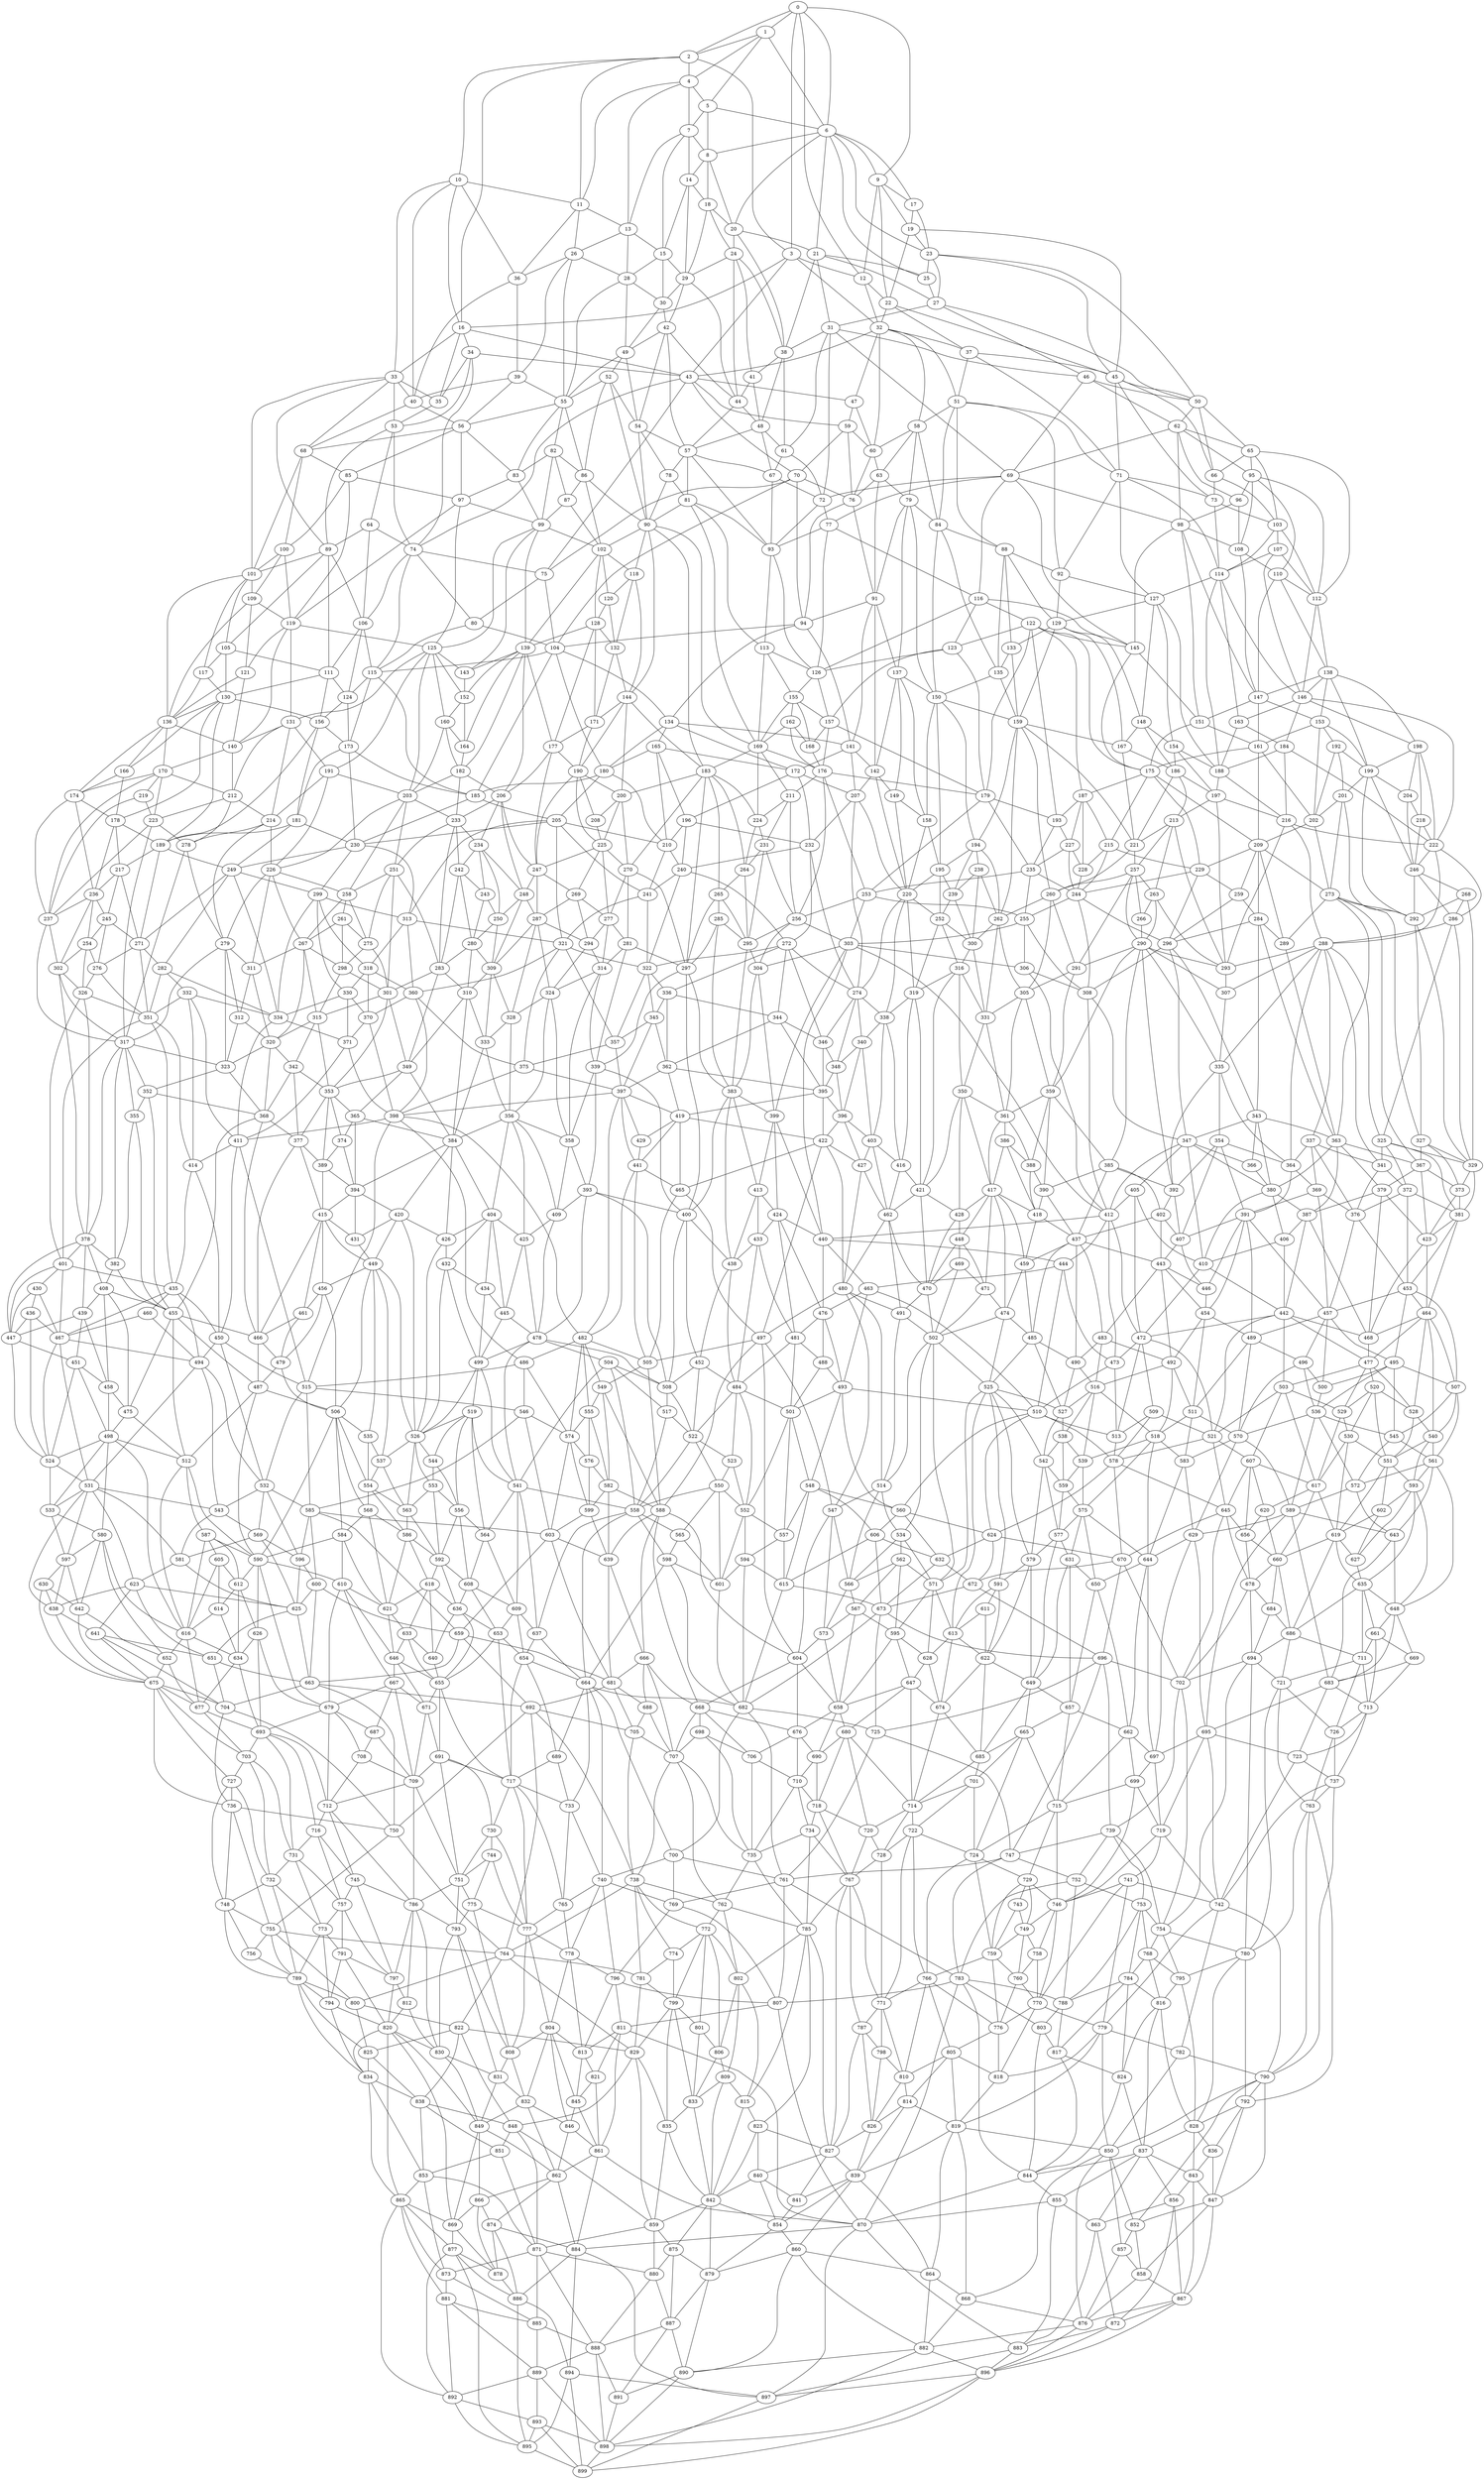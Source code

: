 graph g {0;1;2;3;4;5;6;7;8;9;10;11;12;13;14;15;16;17;18;19;20;21;22;23;24;25;26;27;28;29;30;31;32;33;34;35;36;37;38;39;40;41;42;43;44;45;46;47;48;49;50;51;52;53;54;55;56;57;58;59;60;61;62;63;64;65;66;67;68;69;70;71;72;73;74;75;76;77;78;79;80;81;82;83;84;85;86;87;88;89;90;91;92;93;94;95;96;97;98;99;100;101;102;103;104;105;106;107;108;109;110;111;112;113;114;115;116;117;118;119;120;121;122;123;124;125;126;127;128;129;130;131;132;133;134;135;136;137;138;139;140;141;142;143;144;145;146;147;148;149;150;151;152;153;154;155;156;157;158;159;160;161;162;163;164;165;166;167;168;169;170;171;172;173;174;175;176;177;178;179;180;181;182;183;184;185;186;187;188;189;190;191;192;193;194;195;196;197;198;199;200;201;202;203;204;205;206;207;208;209;210;211;212;213;214;215;216;217;218;219;220;221;222;223;224;225;226;227;228;229;230;231;232;233;234;235;236;237;238;239;240;241;242;243;244;245;246;247;248;249;250;251;252;253;254;255;256;257;258;259;260;261;262;263;264;265;266;267;268;269;270;271;272;273;274;275;276;277;278;279;280;281;282;283;284;285;286;287;288;289;290;291;292;293;294;295;296;297;298;299;300;301;302;303;304;305;306;307;308;309;310;311;312;313;314;315;316;317;318;319;320;321;322;323;324;325;326;327;328;329;330;331;332;333;334;335;336;337;338;339;340;341;342;343;344;345;346;347;348;349;350;351;352;353;354;355;356;357;358;359;360;361;362;363;364;365;366;367;368;369;370;371;372;373;374;375;376;377;378;379;380;381;382;383;384;385;386;387;388;389;390;391;392;393;394;395;396;397;398;399;400;401;402;403;404;405;406;407;408;409;410;411;412;413;414;415;416;417;418;419;420;421;422;423;424;425;426;427;428;429;430;431;432;433;434;435;436;437;438;439;440;441;442;443;444;445;446;447;448;449;450;451;452;453;454;455;456;457;458;459;460;461;462;463;464;465;466;467;468;469;470;471;472;473;474;475;476;477;478;479;480;481;482;483;484;485;486;487;488;489;490;491;492;493;494;495;496;497;498;499;500;501;502;503;504;505;506;507;508;509;510;511;512;513;514;515;516;517;518;519;520;521;522;523;524;525;526;527;528;529;530;531;532;533;534;535;536;537;538;539;540;541;542;543;544;545;546;547;548;549;550;551;552;553;554;555;556;557;558;559;560;561;562;563;564;565;566;567;568;569;570;571;572;573;574;575;576;577;578;579;580;581;582;583;584;585;586;587;588;589;590;591;592;593;594;595;596;597;598;599;600;601;602;603;604;605;606;607;608;609;610;611;612;613;614;615;616;617;618;619;620;621;622;623;624;625;626;627;628;629;630;631;632;633;634;635;636;637;638;639;640;641;642;643;644;645;646;647;648;649;650;651;652;653;654;655;656;657;658;659;660;661;662;663;664;665;666;667;668;669;670;671;672;673;674;675;676;677;678;679;680;681;682;683;684;685;686;687;688;689;690;691;692;693;694;695;696;697;698;699;700;701;702;703;704;705;706;707;708;709;710;711;712;713;714;715;716;717;718;719;720;721;722;723;724;725;726;727;728;729;730;731;732;733;734;735;736;737;738;739;740;741;742;743;744;745;746;747;748;749;750;751;752;753;754;755;756;757;758;759;760;761;762;763;764;765;766;767;768;769;770;771;772;773;774;775;776;777;778;779;780;781;782;783;784;785;786;787;788;789;790;791;792;793;794;795;796;797;798;799;800;801;802;803;804;805;806;807;808;809;810;811;812;813;814;815;816;817;818;819;820;821;822;823;824;825;826;827;828;829;830;831;832;833;834;835;836;837;838;839;840;841;842;843;844;845;846;847;848;849;850;851;852;853;854;855;856;857;858;859;860;861;862;863;864;865;866;867;868;869;870;871;872;873;874;875;876;877;878;879;880;881;882;883;884;885;886;887;888;889;890;891;892;893;894;895;896;897;898;899;0 -- 1;0 -- 2;0 -- 3;0 -- 6;0 -- 9;0 -- 12;1 -- 2;1 -- 4;1 -- 5;1 -- 6;2 -- 3;2 -- 4;2 -- 10;2 -- 11;2 -- 16;3 -- 12;3 -- 16;3 -- 32;3 -- 43;4 -- 5;4 -- 7;4 -- 11;4 -- 13;5 -- 6;5 -- 7;5 -- 8;6 -- 8;6 -- 9;6 -- 17;6 -- 20;6 -- 21;6 -- 23;6 -- 25;7 -- 8;7 -- 13;7 -- 14;7 -- 15;8 -- 14;8 -- 18;8 -- 20;9 -- 12;9 -- 17;9 -- 19;9 -- 22;10 -- 11;10 -- 16;10 -- 33;10 -- 36;10 -- 40;11 -- 13;11 -- 26;11 -- 36;12 -- 22;12 -- 32;13 -- 15;13 -- 26;13 -- 28;14 -- 15;14 -- 18;14 -- 29;15 -- 28;15 -- 29;15 -- 30;16 -- 33;16 -- 34;16 -- 35;16 -- 43;17 -- 19;17 -- 23;18 -- 20;18 -- 24;18 -- 29;19 -- 22;19 -- 23;19 -- 45;20 -- 21;20 -- 24;20 -- 38;21 -- 25;21 -- 27;21 -- 31;21 -- 38;22 -- 32;22 -- 37;22 -- 45;23 -- 25;23 -- 27;23 -- 45;23 -- 50;24 -- 29;24 -- 38;24 -- 41;24 -- 44;25 -- 27;26 -- 28;26 -- 36;26 -- 39;26 -- 55;27 -- 31;27 -- 46;27 -- 50;28 -- 30;28 -- 49;28 -- 55;29 -- 30;29 -- 42;29 -- 44;30 -- 42;30 -- 49;31 -- 38;31 -- 46;31 -- 61;31 -- 69;31 -- 72;32 -- 37;32 -- 43;32 -- 47;32 -- 51;32 -- 58;32 -- 60;33 -- 35;33 -- 40;33 -- 53;33 -- 68;33 -- 89;33 -- 101;34 -- 35;34 -- 43;34 -- 53;34 -- 74;35 -- 53;36 -- 39;36 -- 40;37 -- 45;37 -- 51;37 -- 71;38 -- 41;38 -- 48;38 -- 61;39 -- 40;39 -- 55;39 -- 56;40 -- 56;40 -- 68;41 -- 44;41 -- 48;42 -- 44;42 -- 49;42 -- 54;42 -- 57;43 -- 47;43 -- 59;43 -- 70;43 -- 74;43 -- 75;44 -- 48;44 -- 57;45 -- 50;45 -- 66;45 -- 71;45 -- 73;46 -- 50;46 -- 62;46 -- 69;47 -- 59;47 -- 60;48 -- 57;48 -- 61;48 -- 67;49 -- 52;49 -- 54;49 -- 55;50 -- 62;50 -- 65;50 -- 66;51 -- 58;51 -- 71;51 -- 84;51 -- 88;51 -- 92;52 -- 54;52 -- 55;52 -- 86;52 -- 90;53 -- 64;53 -- 74;53 -- 89;54 -- 57;54 -- 78;54 -- 90;55 -- 56;55 -- 82;55 -- 83;55 -- 86;56 -- 68;56 -- 83;56 -- 85;56 -- 97;57 -- 67;57 -- 78;57 -- 81;57 -- 93;58 -- 60;58 -- 63;58 -- 79;58 -- 84;59 -- 60;59 -- 70;59 -- 76;60 -- 63;60 -- 76;61 -- 67;61 -- 72;62 -- 65;62 -- 69;62 -- 95;62 -- 96;62 -- 98;63 -- 76;63 -- 79;63 -- 91;64 -- 74;64 -- 89;64 -- 106;65 -- 66;65 -- 95;65 -- 103;65 -- 112;66 -- 73;66 -- 103;67 -- 72;67 -- 93;68 -- 85;68 -- 100;68 -- 101;69 -- 72;69 -- 77;69 -- 98;69 -- 116;69 -- 145;70 -- 75;70 -- 76;70 -- 94;70 -- 104;71 -- 73;71 -- 92;71 -- 114;71 -- 127;72 -- 77;72 -- 93;73 -- 103;73 -- 114;74 -- 75;74 -- 80;74 -- 106;74 -- 115;75 -- 80;75 -- 104;76 -- 91;76 -- 94;77 -- 93;77 -- 116;77 -- 126;78 -- 81;78 -- 90;79 -- 84;79 -- 91;79 -- 137;79 -- 150;80 -- 104;80 -- 115;81 -- 90;81 -- 93;81 -- 113;81 -- 169;82 -- 83;82 -- 86;82 -- 87;82 -- 99;83 -- 97;83 -- 99;84 -- 88;84 -- 135;84 -- 150;85 -- 97;85 -- 100;85 -- 119;86 -- 87;86 -- 90;86 -- 102;87 -- 99;87 -- 102;88 -- 92;88 -- 129;88 -- 133;88 -- 135;89 -- 101;89 -- 105;89 -- 106;89 -- 111;90 -- 102;90 -- 118;90 -- 144;90 -- 169;90 -- 183;91 -- 94;91 -- 137;91 -- 141;91 -- 142;92 -- 127;92 -- 129;93 -- 113;93 -- 126;94 -- 104;94 -- 134;94 -- 141;95 -- 96;95 -- 108;95 -- 110;95 -- 112;96 -- 98;96 -- 108;97 -- 99;97 -- 119;97 -- 125;98 -- 108;98 -- 145;98 -- 147;98 -- 151;99 -- 102;99 -- 125;99 -- 139;99 -- 143;100 -- 101;100 -- 109;100 -- 119;101 -- 105;101 -- 109;101 -- 117;101 -- 136;102 -- 118;102 -- 120;102 -- 128;102 -- 139;103 -- 107;103 -- 112;103 -- 114;104 -- 115;104 -- 134;104 -- 180;104 -- 185;105 -- 111;105 -- 117;105 -- 130;106 -- 111;106 -- 115;106 -- 124;107 -- 112;107 -- 114;107 -- 146;108 -- 110;108 -- 147;109 -- 119;109 -- 121;109 -- 136;110 -- 112;110 -- 138;110 -- 147;111 -- 124;111 -- 130;111 -- 156;112 -- 138;112 -- 146;113 -- 126;113 -- 155;113 -- 169;114 -- 127;114 -- 146;114 -- 163;114 -- 188;115 -- 124;115 -- 173;115 -- 185;116 -- 122;116 -- 123;116 -- 126;116 -- 145;117 -- 130;117 -- 136;118 -- 120;118 -- 132;118 -- 144;119 -- 121;119 -- 125;119 -- 131;119 -- 140;120 -- 128;120 -- 132;121 -- 136;121 -- 140;122 -- 123;122 -- 145;122 -- 175;122 -- 179;122 -- 187;122 -- 193;123 -- 126;123 -- 157;123 -- 179;124 -- 156;124 -- 173;125 -- 131;125 -- 143;125 -- 152;125 -- 160;125 -- 191;125 -- 203;126 -- 155;126 -- 157;127 -- 129;127 -- 148;127 -- 154;127 -- 188;128 -- 132;128 -- 139;128 -- 171;128 -- 177;129 -- 133;129 -- 148;129 -- 159;129 -- 167;130 -- 136;130 -- 156;130 -- 166;130 -- 178;130 -- 189;131 -- 140;131 -- 191;131 -- 212;131 -- 214;132 -- 144;132 -- 171;133 -- 135;133 -- 159;134 -- 141;134 -- 165;134 -- 172;134 -- 180;135 -- 150;135 -- 159;136 -- 140;136 -- 166;136 -- 170;136 -- 174;137 -- 142;137 -- 149;137 -- 150;137 -- 158;138 -- 146;138 -- 147;138 -- 153;138 -- 198;138 -- 199;139 -- 143;139 -- 152;139 -- 164;139 -- 177;139 -- 182;139 -- 206;140 -- 170;140 -- 212;141 -- 142;141 -- 172;141 -- 207;142 -- 149;142 -- 207;142 -- 220;143 -- 152;144 -- 171;144 -- 183;144 -- 190;144 -- 200;145 -- 151;145 -- 175;146 -- 163;146 -- 184;146 -- 198;146 -- 222;147 -- 151;147 -- 153;147 -- 161;148 -- 154;148 -- 167;148 -- 186;149 -- 158;149 -- 220;150 -- 158;150 -- 159;150 -- 194;150 -- 195;151 -- 161;151 -- 175;152 -- 160;152 -- 164;153 -- 161;153 -- 192;153 -- 199;153 -- 202;154 -- 186;154 -- 188;154 -- 197;155 -- 157;155 -- 162;155 -- 168;155 -- 169;156 -- 173;156 -- 181;156 -- 189;157 -- 168;157 -- 176;157 -- 179;158 -- 195;158 -- 220;159 -- 167;159 -- 194;159 -- 221;159 -- 260;159 -- 262;160 -- 164;160 -- 182;160 -- 203;161 -- 175;161 -- 202;161 -- 209;162 -- 168;162 -- 169;162 -- 176;163 -- 184;163 -- 188;164 -- 182;165 -- 172;165 -- 180;165 -- 196;165 -- 210;166 -- 174;166 -- 178;167 -- 186;167 -- 221;168 -- 176;169 -- 176;169 -- 183;169 -- 211;169 -- 224;170 -- 174;170 -- 212;170 -- 219;170 -- 223;170 -- 237;171 -- 177;171 -- 190;172 -- 196;172 -- 207;172 -- 232;173 -- 181;173 -- 185;173 -- 230;174 -- 178;174 -- 236;174 -- 237;175 -- 187;175 -- 209;175 -- 215;175 -- 229;176 -- 179;176 -- 211;176 -- 253;176 -- 256;177 -- 190;177 -- 206;177 -- 247;178 -- 189;178 -- 217;178 -- 236;179 -- 193;179 -- 235;179 -- 253;180 -- 185;180 -- 205;180 -- 210;181 -- 189;181 -- 230;181 -- 249;182 -- 203;182 -- 206;182 -- 233;183 -- 200;183 -- 224;183 -- 264;183 -- 265;183 -- 270;183 -- 297;184 -- 188;184 -- 216;184 -- 222;185 -- 205;185 -- 230;186 -- 197;186 -- 213;186 -- 221;187 -- 193;187 -- 215;187 -- 227;187 -- 228;188 -- 197;188 -- 216;189 -- 217;189 -- 249;189 -- 271;190 -- 200;190 -- 208;190 -- 225;190 -- 247;191 -- 203;191 -- 214;191 -- 226;192 -- 199;192 -- 201;192 -- 202;193 -- 227;193 -- 235;194 -- 195;194 -- 238;194 -- 239;194 -- 262;195 -- 220;195 -- 239;195 -- 252;196 -- 210;196 -- 232;196 -- 240;197 -- 213;197 -- 216;197 -- 293;198 -- 199;198 -- 204;198 -- 218;198 -- 222;199 -- 201;199 -- 204;199 -- 246;199 -- 292;200 -- 208;200 -- 225;200 -- 270;201 -- 202;201 -- 273;201 -- 292;202 -- 209;202 -- 273;203 -- 226;203 -- 233;203 -- 251;203 -- 258;204 -- 218;204 -- 246;205 -- 210;205 -- 230;205 -- 241;205 -- 313;205 -- 321;206 -- 233;206 -- 234;206 -- 247;206 -- 248;207 -- 220;207 -- 232;207 -- 274;208 -- 225;209 -- 229;209 -- 259;209 -- 273;209 -- 284;209 -- 289;210 -- 240;210 -- 241;211 -- 224;211 -- 231;211 -- 256;212 -- 214;212 -- 223;212 -- 278;213 -- 221;213 -- 257;213 -- 263;213 -- 293;214 -- 226;214 -- 278;214 -- 279;215 -- 228;215 -- 229;215 -- 244;216 -- 222;216 -- 288;216 -- 293;217 -- 236;217 -- 245;217 -- 271;218 -- 222;218 -- 246;219 -- 223;219 -- 237;220 -- 252;220 -- 274;220 -- 319;220 -- 338;221 -- 257;221 -- 260;222 -- 246;222 -- 286;222 -- 288;223 -- 237;223 -- 278;223 -- 317;224 -- 231;224 -- 264;225 -- 247;225 -- 269;225 -- 270;225 -- 277;226 -- 258;226 -- 267;226 -- 279;226 -- 311;227 -- 228;227 -- 235;227 -- 244;228 -- 244;229 -- 244;229 -- 259;229 -- 296;230 -- 249;230 -- 299;230 -- 313;231 -- 256;231 -- 264;231 -- 295;232 -- 240;232 -- 272;232 -- 274;233 -- 234;233 -- 242;233 -- 251;233 -- 283;234 -- 242;234 -- 243;234 -- 248;234 -- 250;235 -- 244;235 -- 253;235 -- 255;236 -- 237;236 -- 245;236 -- 254;236 -- 302;237 -- 302;237 -- 317;238 -- 239;238 -- 262;238 -- 300;239 -- 252;239 -- 300;240 -- 241;240 -- 272;240 -- 322;241 -- 321;241 -- 322;242 -- 243;242 -- 280;242 -- 283;243 -- 250;243 -- 280;244 -- 255;244 -- 296;244 -- 308;245 -- 254;245 -- 271;245 -- 276;246 -- 268;246 -- 286;246 -- 292;247 -- 248;247 -- 269;247 -- 287;248 -- 250;248 -- 287;248 -- 309;249 -- 271;249 -- 282;249 -- 299;249 -- 334;250 -- 280;250 -- 309;251 -- 258;251 -- 275;251 -- 283;251 -- 301;252 -- 300;252 -- 316;252 -- 319;253 -- 255;253 -- 256;253 -- 303;254 -- 276;254 -- 302;254 -- 326;255 -- 303;255 -- 306;255 -- 308;256 -- 295;256 -- 303;256 -- 304;257 -- 260;257 -- 263;257 -- 266;257 -- 290;257 -- 291;258 -- 261;258 -- 267;258 -- 275;259 -- 284;259 -- 296;260 -- 262;260 -- 291;260 -- 305;261 -- 267;261 -- 275;261 -- 298;262 -- 300;262 -- 305;262 -- 331;263 -- 266;263 -- 290;263 -- 293;264 -- 265;264 -- 295;265 -- 285;265 -- 295;265 -- 297;266 -- 290;267 -- 298;267 -- 311;267 -- 315;267 -- 320;268 -- 286;268 -- 292;268 -- 329;269 -- 277;269 -- 287;269 -- 294;270 -- 277;270 -- 281;270 -- 297;271 -- 276;271 -- 282;271 -- 351;272 -- 274;272 -- 322;272 -- 336;272 -- 344;272 -- 346;273 -- 289;273 -- 292;273 -- 327;273 -- 363;273 -- 367;274 -- 338;274 -- 340;274 -- 346;274 -- 348;275 -- 298;275 -- 301;276 -- 326;276 -- 351;277 -- 281;277 -- 294;277 -- 314;278 -- 279;278 -- 317;279 -- 311;279 -- 312;279 -- 317;279 -- 323;280 -- 283;280 -- 309;280 -- 310;281 -- 297;281 -- 314;281 -- 339;282 -- 332;282 -- 334;282 -- 351;283 -- 301;283 -- 310;283 -- 349;284 -- 289;284 -- 296;284 -- 343;284 -- 363;285 -- 295;285 -- 297;285 -- 383;286 -- 288;286 -- 325;286 -- 329;287 -- 294;287 -- 309;287 -- 324;287 -- 328;288 -- 293;288 -- 307;288 -- 325;288 -- 335;288 -- 337;288 -- 341;288 -- 364;289 -- 363;290 -- 291;290 -- 293;290 -- 307;290 -- 335;290 -- 359;290 -- 385;290 -- 392;291 -- 305;291 -- 359;292 -- 327;292 -- 329;293 -- 307;294 -- 314;294 -- 324;295 -- 304;295 -- 383;296 -- 308;296 -- 343;296 -- 347;297 -- 339;297 -- 383;297 -- 400;298 -- 301;298 -- 315;299 -- 313;299 -- 318;299 -- 330;299 -- 334;300 -- 316;300 -- 331;301 -- 315;301 -- 349;301 -- 353;302 -- 317;302 -- 326;302 -- 378;303 -- 304;303 -- 306;303 -- 399;303 -- 412;303 -- 440;304 -- 383;304 -- 399;305 -- 331;305 -- 359;305 -- 361;306 -- 308;306 -- 412;307 -- 335;308 -- 347;308 -- 412;309 -- 310;309 -- 328;309 -- 333;310 -- 333;310 -- 349;310 -- 384;311 -- 312;311 -- 320;312 -- 320;312 -- 323;313 -- 318;313 -- 321;313 -- 360;314 -- 324;314 -- 339;314 -- 358;315 -- 320;315 -- 342;315 -- 353;316 -- 319;316 -- 331;316 -- 350;316 -- 421;317 -- 323;317 -- 352;317 -- 355;317 -- 378;317 -- 382;318 -- 330;318 -- 360;318 -- 370;319 -- 338;319 -- 416;319 -- 421;320 -- 323;320 -- 342;320 -- 368;321 -- 322;321 -- 357;321 -- 360;321 -- 375;322 -- 336;322 -- 345;322 -- 357;323 -- 352;323 -- 368;324 -- 328;324 -- 356;324 -- 358;325 -- 329;325 -- 341;325 -- 372;325 -- 381;326 -- 351;326 -- 378;326 -- 401;327 -- 329;327 -- 367;327 -- 373;328 -- 333;328 -- 356;329 -- 373;329 -- 381;330 -- 334;330 -- 370;330 -- 371;331 -- 350;331 -- 361;332 -- 334;332 -- 351;332 -- 411;332 -- 414;333 -- 356;333 -- 384;334 -- 371;334 -- 411;335 -- 354;335 -- 364;335 -- 392;336 -- 344;336 -- 345;336 -- 362;337 -- 341;337 -- 364;337 -- 369;337 -- 376;338 -- 340;338 -- 403;338 -- 416;339 -- 358;339 -- 393;339 -- 400;340 -- 348;340 -- 396;340 -- 403;341 -- 372;341 -- 376;342 -- 353;342 -- 368;342 -- 377;343 -- 347;343 -- 363;343 -- 366;343 -- 380;344 -- 346;344 -- 362;344 -- 395;345 -- 357;345 -- 362;345 -- 397;346 -- 348;346 -- 395;347 -- 366;347 -- 380;347 -- 405;347 -- 410;347 -- 412;348 -- 395;348 -- 396;349 -- 353;349 -- 365;349 -- 384;350 -- 361;350 -- 417;350 -- 421;350 -- 428;351 -- 401;351 -- 414;351 -- 435;352 -- 355;352 -- 368;352 -- 455;353 -- 365;353 -- 374;353 -- 377;353 -- 389;354 -- 364;354 -- 391;354 -- 392;354 -- 407;355 -- 382;355 -- 455;356 -- 358;356 -- 384;356 -- 404;356 -- 409;356 -- 425;357 -- 375;357 -- 397;358 -- 393;358 -- 409;359 -- 361;359 -- 385;359 -- 388;359 -- 390;360 -- 370;360 -- 375;360 -- 398;361 -- 386;361 -- 388;361 -- 417;362 -- 395;362 -- 397;362 -- 419;363 -- 367;363 -- 379;363 -- 380;363 -- 387;364 -- 369;364 -- 391;365 -- 374;365 -- 384;365 -- 394;366 -- 380;367 -- 373;367 -- 379;367 -- 423;368 -- 377;368 -- 455;368 -- 466;369 -- 376;369 -- 391;369 -- 457;370 -- 371;370 -- 398;371 -- 398;371 -- 411;372 -- 376;372 -- 381;372 -- 453;373 -- 381;373 -- 423;374 -- 389;374 -- 394;375 -- 397;375 -- 398;376 -- 453;376 -- 457;377 -- 389;377 -- 415;377 -- 466;378 -- 382;378 -- 401;378 -- 408;378 -- 439;378 -- 447;379 -- 387;379 -- 423;379 -- 468;380 -- 387;380 -- 406;380 -- 410;381 -- 423;381 -- 453;381 -- 464;382 -- 408;382 -- 455;383 -- 399;383 -- 400;383 -- 413;383 -- 438;384 -- 394;384 -- 404;384 -- 420;384 -- 426;385 -- 390;385 -- 392;385 -- 402;385 -- 437;386 -- 388;386 -- 417;386 -- 418;387 -- 406;387 -- 442;387 -- 468;388 -- 390;388 -- 418;389 -- 394;389 -- 415;390 -- 418;390 -- 437;391 -- 407;391 -- 446;391 -- 454;391 -- 457;391 -- 489;392 -- 402;392 -- 407;393 -- 400;393 -- 409;393 -- 478;393 -- 508;394 -- 415;394 -- 420;394 -- 431;395 -- 396;395 -- 419;395 -- 422;396 -- 403;396 -- 422;396 -- 427;397 -- 398;397 -- 419;397 -- 429;397 -- 441;397 -- 482;398 -- 411;398 -- 482;398 -- 486;398 -- 515;399 -- 413;399 -- 424;399 -- 440;400 -- 438;400 -- 452;400 -- 508;401 -- 430;401 -- 435;401 -- 447;401 -- 467;402 -- 407;402 -- 437;402 -- 443;403 -- 416;403 -- 427;403 -- 462;404 -- 425;404 -- 426;404 -- 432;404 -- 434;404 -- 445;405 -- 410;405 -- 412;405 -- 472;406 -- 410;406 -- 442;407 -- 443;407 -- 446;408 -- 439;408 -- 455;408 -- 458;408 -- 475;409 -- 425;409 -- 478;410 -- 442;410 -- 472;411 -- 414;411 -- 450;411 -- 515;412 -- 440;412 -- 444;412 -- 472;412 -- 473;413 -- 424;413 -- 433;413 -- 438;414 -- 435;414 -- 450;415 -- 431;415 -- 449;415 -- 456;415 -- 461;415 -- 466;416 -- 421;416 -- 462;417 -- 418;417 -- 428;417 -- 448;417 -- 459;417 -- 471;417 -- 474;418 -- 437;418 -- 459;419 -- 422;419 -- 429;419 -- 441;419 -- 465;420 -- 426;420 -- 431;420 -- 449;420 -- 526;421 -- 428;421 -- 462;421 -- 470;422 -- 427;422 -- 465;422 -- 480;422 -- 497;423 -- 464;423 -- 468;424 -- 433;424 -- 440;424 -- 476;424 -- 481;425 -- 445;425 -- 478;426 -- 432;426 -- 526;427 -- 462;427 -- 480;428 -- 448;428 -- 470;429 -- 441;430 -- 436;430 -- 447;430 -- 467;431 -- 449;432 -- 434;432 -- 499;432 -- 526;433 -- 438;433 -- 481;433 -- 484;434 -- 445;434 -- 499;435 -- 450;435 -- 460;435 -- 467;435 -- 494;436 -- 447;436 -- 467;436 -- 524;437 -- 443;437 -- 459;437 -- 483;437 -- 485;437 -- 490;438 -- 452;438 -- 484;439 -- 447;439 -- 451;439 -- 458;440 -- 444;440 -- 463;440 -- 476;441 -- 465;441 -- 482;441 -- 505;442 -- 468;442 -- 472;442 -- 477;442 -- 503;442 -- 521;443 -- 446;443 -- 454;443 -- 483;443 -- 492;444 -- 463;444 -- 473;444 -- 510;445 -- 478;445 -- 499;446 -- 454;447 -- 451;447 -- 524;448 -- 469;448 -- 470;448 -- 471;449 -- 456;449 -- 506;449 -- 526;449 -- 535;449 -- 537;450 -- 494;450 -- 515;450 -- 532;451 -- 458;451 -- 498;451 -- 524;452 -- 484;452 -- 508;452 -- 522;453 -- 457;453 -- 464;453 -- 495;453 -- 507;454 -- 489;454 -- 492;454 -- 511;455 -- 466;455 -- 475;455 -- 487;455 -- 512;456 -- 461;456 -- 479;456 -- 506;457 -- 489;457 -- 495;457 -- 496;457 -- 500;458 -- 475;458 -- 498;459 -- 474;459 -- 485;460 -- 467;460 -- 494;461 -- 466;461 -- 479;462 -- 470;462 -- 480;462 -- 491;463 -- 476;463 -- 493;463 -- 510;464 -- 468;464 -- 477;464 -- 507;464 -- 528;464 -- 540;465 -- 497;465 -- 505;466 -- 479;466 -- 487;467 -- 494;467 -- 524;467 -- 531;468 -- 477;469 -- 470;469 -- 471;469 -- 502;470 -- 491;470 -- 502;471 -- 474;471 -- 502;472 -- 473;472 -- 509;472 -- 513;472 -- 521;473 -- 510;473 -- 513;474 -- 485;474 -- 502;474 -- 525;475 -- 498;475 -- 512;476 -- 481;476 -- 488;476 -- 493;477 -- 503;477 -- 520;477 -- 528;477 -- 529;478 -- 499;478 -- 504;478 -- 508;478 -- 541;479 -- 487;479 -- 506;480 -- 491;480 -- 497;480 -- 514;480 -- 547;481 -- 484;481 -- 488;481 -- 501;482 -- 486;482 -- 505;482 -- 549;482 -- 555;482 -- 574;483 -- 490;483 -- 492;483 -- 516;484 -- 501;484 -- 522;484 -- 523;484 -- 552;485 -- 490;485 -- 525;485 -- 527;486 -- 515;486 -- 546;486 -- 574;487 -- 506;487 -- 512;487 -- 590;488 -- 493;488 -- 501;489 -- 496;489 -- 511;489 -- 570;490 -- 516;490 -- 527;491 -- 502;491 -- 514;492 -- 511;492 -- 516;492 -- 518;493 -- 501;493 -- 510;493 -- 548;493 -- 560;494 -- 531;494 -- 532;494 -- 543;495 -- 500;495 -- 507;495 -- 536;495 -- 545;496 -- 500;496 -- 536;496 -- 570;497 -- 505;497 -- 547;497 -- 588;497 -- 604;498 -- 512;498 -- 524;498 -- 533;498 -- 580;498 -- 616;499 -- 519;499 -- 526;499 -- 541;500 -- 536;501 -- 548;501 -- 552;501 -- 557;502 -- 514;502 -- 525;502 -- 534;502 -- 571;503 -- 521;503 -- 529;503 -- 607;503 -- 617;504 -- 508;504 -- 517;504 -- 541;504 -- 558;505 -- 549;505 -- 588;506 -- 535;506 -- 554;506 -- 568;506 -- 584;506 -- 590;507 -- 540;507 -- 545;507 -- 561;508 -- 517;508 -- 522;509 -- 513;509 -- 521;509 -- 578;510 -- 513;510 -- 560;510 -- 578;510 -- 624;511 -- 518;511 -- 570;511 -- 583;512 -- 587;512 -- 590;512 -- 616;513 -- 578;514 -- 534;514 -- 547;514 -- 566;515 -- 532;515 -- 546;515 -- 585;516 -- 518;516 -- 527;516 -- 538;516 -- 539;517 -- 522;517 -- 558;518 -- 539;518 -- 575;518 -- 583;518 -- 644;519 -- 526;519 -- 541;519 -- 544;519 -- 556;519 -- 564;520 -- 528;520 -- 529;520 -- 530;520 -- 551;521 -- 578;521 -- 607;521 -- 645;522 -- 523;522 -- 550;522 -- 558;523 -- 550;523 -- 552;524 -- 531;524 -- 533;525 -- 527;525 -- 542;525 -- 571;525 -- 579;525 -- 591;525 -- 613;526 -- 537;526 -- 544;526 -- 553;526 -- 563;527 -- 538;527 -- 542;528 -- 540;528 -- 551;529 -- 530;529 -- 617;530 -- 551;530 -- 617;530 -- 619;531 -- 533;531 -- 543;531 -- 581;531 -- 597;531 -- 623;531 -- 638;532 -- 543;532 -- 569;532 -- 585;532 -- 596;533 -- 580;533 -- 597;534 -- 562;534 -- 566;534 -- 571;535 -- 537;535 -- 554;536 -- 545;536 -- 570;536 -- 572;536 -- 589;537 -- 554;537 -- 563;538 -- 539;538 -- 542;538 -- 559;539 -- 559;539 -- 575;540 -- 551;540 -- 561;540 -- 593;541 -- 558;541 -- 564;541 -- 609;541 -- 637;542 -- 559;542 -- 577;542 -- 579;543 -- 569;543 -- 581;544 -- 553;544 -- 556;545 -- 561;545 -- 572;546 -- 574;546 -- 585;546 -- 603;547 -- 566;547 -- 573;547 -- 604;548 -- 557;548 -- 560;548 -- 606;548 -- 615;549 -- 555;549 -- 582;549 -- 588;550 -- 552;550 -- 558;550 -- 565;550 -- 601;551 -- 593;551 -- 602;551 -- 619;552 -- 557;552 -- 594;552 -- 601;553 -- 556;553 -- 563;553 -- 592;554 -- 563;554 -- 568;554 -- 586;555 -- 574;555 -- 576;555 -- 582;556 -- 564;556 -- 592;556 -- 608;557 -- 594;557 -- 615;558 -- 565;558 -- 598;558 -- 637;558 -- 664;559 -- 575;559 -- 577;560 -- 606;560 -- 624;560 -- 632;561 -- 572;561 -- 593;561 -- 643;561 -- 648;562 -- 566;562 -- 567;562 -- 571;562 -- 595;563 -- 586;563 -- 592;564 -- 608;564 -- 609;565 -- 598;565 -- 601;566 -- 567;566 -- 573;567 -- 573;567 -- 595;567 -- 658;568 -- 584;568 -- 586;568 -- 621;569 -- 581;569 -- 596;569 -- 625;570 -- 583;570 -- 589;570 -- 629;571 -- 595;571 -- 613;571 -- 628;572 -- 589;572 -- 643;573 -- 604;573 -- 658;574 -- 576;574 -- 599;574 -- 603;575 -- 577;575 -- 631;575 -- 644;575 -- 650;576 -- 582;576 -- 599;577 -- 579;577 -- 631;577 -- 649;578 -- 624;578 -- 645;578 -- 670;579 -- 591;579 -- 622;579 -- 649;580 -- 597;580 -- 616;580 -- 642;580 -- 652;581 -- 623;581 -- 625;582 -- 588;582 -- 599;582 -- 639;583 -- 629;583 -- 644;584 -- 590;584 -- 610;584 -- 621;585 -- 596;585 -- 600;585 -- 603;585 -- 659;586 -- 592;586 -- 618;586 -- 621;587 -- 590;587 -- 605;587 -- 612;587 -- 616;588 -- 604;588 -- 639;588 -- 666;588 -- 668;589 -- 629;589 -- 643;589 -- 683;589 -- 695;590 -- 610;590 -- 612;590 -- 626;590 -- 679;591 -- 611;591 -- 613;591 -- 622;592 -- 608;592 -- 618;592 -- 636;593 -- 602;593 -- 627;593 -- 635;593 -- 648;594 -- 601;594 -- 615;594 -- 682;595 -- 628;595 -- 647;595 -- 658;596 -- 600;596 -- 625;597 -- 630;597 -- 638;597 -- 642;598 -- 601;598 -- 664;598 -- 682;599 -- 603;599 -- 639;600 -- 625;600 -- 659;600 -- 663;601 -- 682;602 -- 619;602 -- 627;603 -- 639;603 -- 659;603 -- 681;604 -- 658;604 -- 668;604 -- 676;605 -- 612;605 -- 614;605 -- 616;606 -- 615;606 -- 632;606 -- 673;607 -- 617;607 -- 620;607 -- 645;607 -- 656;608 -- 609;608 -- 636;608 -- 653;609 -- 637;609 -- 653;609 -- 654;610 -- 621;610 -- 646;610 -- 667;610 -- 679;611 -- 613;611 -- 622;612 -- 614;612 -- 626;612 -- 634;613 -- 622;613 -- 628;613 -- 674;614 -- 616;614 -- 634;615 -- 673;615 -- 682;616 -- 634;616 -- 652;616 -- 677;617 -- 619;617 -- 620;617 -- 660;618 -- 621;618 -- 633;618 -- 636;618 -- 640;619 -- 627;619 -- 635;619 -- 660;619 -- 686;620 -- 656;620 -- 660;621 -- 633;621 -- 646;622 -- 649;622 -- 674;622 -- 685;623 -- 625;623 -- 638;623 -- 641;623 -- 651;624 -- 632;624 -- 670;624 -- 672;625 -- 651;625 -- 663;626 -- 634;626 -- 679;626 -- 693;627 -- 635;628 -- 647;628 -- 674;629 -- 644;629 -- 695;629 -- 697;630 -- 638;630 -- 642;630 -- 675;631 -- 649;631 -- 650;631 -- 657;632 -- 672;632 -- 673;633 -- 640;633 -- 646;633 -- 655;634 -- 677;634 -- 693;635 -- 648;635 -- 661;635 -- 686;635 -- 711;636 -- 640;636 -- 653;636 -- 655;637 -- 654;637 -- 664;638 -- 641;638 -- 675;639 -- 666;639 -- 681;640 -- 655;641 -- 651;641 -- 675;641 -- 704;642 -- 652;642 -- 675;643 -- 648;643 -- 683;644 -- 650;644 -- 662;644 -- 697;645 -- 656;645 -- 670;645 -- 678;645 -- 702;646 -- 655;646 -- 667;646 -- 671;647 -- 658;647 -- 674;647 -- 680;647 -- 714;648 -- 661;648 -- 669;648 -- 683;649 -- 657;649 -- 665;649 -- 685;650 -- 657;650 -- 662;651 -- 663;651 -- 704;652 -- 675;652 -- 677;653 -- 654;653 -- 655;653 -- 717;654 -- 664;654 -- 689;654 -- 717;655 -- 671;655 -- 691;655 -- 717;656 -- 660;656 -- 678;657 -- 662;657 -- 665;657 -- 715;658 -- 676;658 -- 680;658 -- 690;659 -- 663;659 -- 681;659 -- 692;660 -- 678;660 -- 684;660 -- 686;661 -- 669;661 -- 711;661 -- 713;662 -- 697;662 -- 699;662 -- 715;663 -- 692;663 -- 704;663 -- 750;664 -- 682;664 -- 689;664 -- 700;664 -- 733;664 -- 740;665 -- 685;665 -- 701;665 -- 715;665 -- 724;666 -- 668;666 -- 681;666 -- 688;666 -- 707;667 -- 671;667 -- 679;667 -- 687;667 -- 709;668 -- 676;668 -- 698;668 -- 706;668 -- 707;669 -- 683;669 -- 713;670 -- 672;670 -- 696;670 -- 702;671 -- 691;671 -- 709;672 -- 673;672 -- 696;673 -- 682;673 -- 696;673 -- 725;674 -- 685;674 -- 714;675 -- 677;675 -- 703;675 -- 704;675 -- 727;675 -- 736;676 -- 690;676 -- 706;676 -- 710;677 -- 693;677 -- 703;678 -- 684;678 -- 694;678 -- 702;679 -- 687;679 -- 693;679 -- 708;679 -- 712;680 -- 690;680 -- 714;680 -- 718;680 -- 720;681 -- 688;681 -- 692;681 -- 705;682 -- 700;682 -- 725;682 -- 761;683 -- 695;683 -- 713;683 -- 723;684 -- 686;684 -- 694;685 -- 701;685 -- 714;686 -- 694;686 -- 711;686 -- 721;687 -- 708;687 -- 709;688 -- 705;688 -- 707;689 -- 717;689 -- 733;690 -- 710;690 -- 718;691 -- 709;691 -- 717;691 -- 730;691 -- 751;692 -- 705;692 -- 738;692 -- 750;692 -- 764;693 -- 703;693 -- 712;693 -- 716;693 -- 731;694 -- 702;694 -- 721;694 -- 754;694 -- 780;695 -- 697;695 -- 719;695 -- 723;695 -- 742;696 -- 702;696 -- 725;696 -- 739;696 -- 747;697 -- 699;697 -- 719;698 -- 706;698 -- 707;698 -- 735;699 -- 715;699 -- 719;699 -- 746;700 -- 740;700 -- 761;700 -- 769;701 -- 714;701 -- 722;701 -- 724;702 -- 739;702 -- 754;703 -- 727;703 -- 731;703 -- 732;704 -- 736;704 -- 750;705 -- 707;705 -- 738;706 -- 710;706 -- 735;707 -- 735;707 -- 738;707 -- 762;708 -- 709;708 -- 712;709 -- 712;709 -- 751;709 -- 786;710 -- 718;710 -- 734;710 -- 735;711 -- 713;711 -- 721;711 -- 726;712 -- 716;712 -- 745;712 -- 786;713 -- 723;713 -- 726;713 -- 737;714 -- 720;714 -- 722;714 -- 728;715 -- 724;715 -- 729;715 -- 746;716 -- 731;716 -- 745;716 -- 757;717 -- 730;717 -- 733;717 -- 765;717 -- 777;718 -- 720;718 -- 734;718 -- 767;719 -- 741;719 -- 742;719 -- 746;720 -- 728;720 -- 767;721 -- 726;721 -- 763;721 -- 780;722 -- 724;722 -- 728;722 -- 766;722 -- 771;723 -- 737;723 -- 742;724 -- 729;724 -- 759;724 -- 766;725 -- 747;725 -- 761;726 -- 737;726 -- 763;727 -- 732;727 -- 736;727 -- 748;728 -- 767;728 -- 771;729 -- 743;729 -- 746;729 -- 749;729 -- 759;730 -- 744;730 -- 751;730 -- 777;731 -- 732;731 -- 757;731 -- 773;732 -- 748;732 -- 773;732 -- 789;733 -- 740;733 -- 765;734 -- 735;734 -- 767;734 -- 785;735 -- 762;735 -- 785;736 -- 748;736 -- 750;736 -- 755;737 -- 742;737 -- 763;737 -- 790;738 -- 762;738 -- 764;738 -- 772;738 -- 774;738 -- 781;739 -- 747;739 -- 752;739 -- 753;739 -- 754;740 -- 765;740 -- 769;740 -- 778;740 -- 796;741 -- 742;741 -- 746;741 -- 770;741 -- 779;742 -- 779;742 -- 782;742 -- 790;743 -- 749;743 -- 759;744 -- 751;744 -- 775;744 -- 777;745 -- 757;745 -- 786;745 -- 797;746 -- 749;746 -- 758;746 -- 770;747 -- 752;747 -- 761;747 -- 783;748 -- 755;748 -- 756;748 -- 789;749 -- 758;749 -- 759;749 -- 760;750 -- 755;750 -- 764;751 -- 775;751 -- 786;751 -- 793;752 -- 753;752 -- 783;752 -- 788;753 -- 754;753 -- 768;753 -- 784;753 -- 788;754 -- 768;754 -- 780;754 -- 795;755 -- 756;755 -- 764;755 -- 789;755 -- 800;756 -- 789;757 -- 773;757 -- 791;757 -- 797;758 -- 760;758 -- 770;759 -- 760;759 -- 766;759 -- 776;760 -- 770;760 -- 776;761 -- 769;761 -- 783;761 -- 807;762 -- 772;762 -- 785;762 -- 802;763 -- 780;763 -- 790;763 -- 792;764 -- 781;764 -- 800;764 -- 822;764 -- 829;765 -- 777;765 -- 778;766 -- 771;766 -- 776;766 -- 805;766 -- 810;767 -- 771;767 -- 785;767 -- 787;767 -- 827;768 -- 784;768 -- 795;768 -- 816;769 -- 796;769 -- 807;770 -- 776;770 -- 779;770 -- 818;771 -- 787;771 -- 798;771 -- 810;772 -- 774;772 -- 799;772 -- 801;772 -- 802;772 -- 806;773 -- 789;773 -- 791;773 -- 794;774 -- 781;774 -- 799;775 -- 777;775 -- 793;775 -- 808;776 -- 805;776 -- 818;777 -- 778;777 -- 804;777 -- 808;778 -- 796;778 -- 804;778 -- 813;779 -- 782;779 -- 818;779 -- 819;779 -- 850;780 -- 792;780 -- 795;780 -- 828;781 -- 799;781 -- 829;782 -- 790;782 -- 850;783 -- 788;783 -- 803;783 -- 807;783 -- 844;783 -- 870;784 -- 788;784 -- 816;784 -- 817;784 -- 824;785 -- 802;785 -- 815;785 -- 823;785 -- 827;786 -- 793;786 -- 797;786 -- 812;786 -- 830;787 -- 798;787 -- 826;787 -- 827;788 -- 803;788 -- 817;789 -- 794;789 -- 800;789 -- 825;789 -- 834;790 -- 792;790 -- 847;790 -- 850;790 -- 852;791 -- 794;791 -- 797;791 -- 820;792 -- 828;792 -- 836;792 -- 847;793 -- 808;793 -- 830;793 -- 831;794 -- 820;794 -- 834;795 -- 816;795 -- 828;796 -- 807;796 -- 811;796 -- 813;797 -- 812;797 -- 820;798 -- 810;798 -- 826;799 -- 801;799 -- 829;799 -- 833;799 -- 835;800 -- 822;800 -- 825;801 -- 806;801 -- 833;802 -- 806;802 -- 809;802 -- 815;803 -- 817;803 -- 844;804 -- 808;804 -- 813;804 -- 832;804 -- 845;804 -- 846;805 -- 810;805 -- 814;805 -- 818;805 -- 819;806 -- 809;806 -- 833;807 -- 811;807 -- 870;808 -- 831;808 -- 832;809 -- 815;809 -- 833;809 -- 842;810 -- 814;810 -- 826;811 -- 813;811 -- 821;811 -- 861;811 -- 870;812 -- 820;812 -- 830;813 -- 821;813 -- 845;814 -- 819;814 -- 826;814 -- 839;815 -- 823;815 -- 842;816 -- 824;816 -- 828;816 -- 837;817 -- 824;817 -- 844;818 -- 819;819 -- 839;819 -- 850;819 -- 864;819 -- 868;820 -- 830;820 -- 834;820 -- 849;820 -- 865;820 -- 869;821 -- 845;821 -- 861;822 -- 825;822 -- 829;822 -- 838;822 -- 848;823 -- 827;823 -- 840;823 -- 842;824 -- 837;824 -- 844;825 -- 834;825 -- 838;826 -- 827;826 -- 839;827 -- 839;827 -- 840;827 -- 841;828 -- 836;828 -- 837;828 -- 843;829 -- 835;829 -- 848;829 -- 859;830 -- 831;830 -- 849;831 -- 832;831 -- 849;832 -- 846;832 -- 849;832 -- 862;833 -- 835;833 -- 842;834 -- 838;834 -- 853;834 -- 865;835 -- 842;835 -- 859;836 -- 843;836 -- 847;837 -- 843;837 -- 844;837 -- 855;837 -- 856;837 -- 863;838 -- 848;838 -- 851;838 -- 853;839 -- 841;839 -- 854;839 -- 860;839 -- 864;840 -- 841;840 -- 842;840 -- 854;841 -- 854;842 -- 854;842 -- 859;842 -- 875;842 -- 879;843 -- 847;843 -- 856;843 -- 867;844 -- 855;844 -- 870;845 -- 846;845 -- 861;846 -- 861;846 -- 862;847 -- 852;847 -- 858;847 -- 867;848 -- 851;848 -- 859;848 -- 871;849 -- 862;849 -- 866;849 -- 869;850 -- 852;850 -- 857;850 -- 868;850 -- 876;851 -- 853;851 -- 871;852 -- 857;852 -- 858;853 -- 865;853 -- 871;853 -- 873;854 -- 860;854 -- 879;855 -- 863;855 -- 870;855 -- 883;856 -- 863;856 -- 867;856 -- 872;857 -- 858;857 -- 876;858 -- 867;858 -- 876;859 -- 871;859 -- 875;859 -- 880;860 -- 864;860 -- 879;860 -- 882;860 -- 890;861 -- 862;861 -- 870;861 -- 884;862 -- 866;862 -- 874;862 -- 884;863 -- 872;863 -- 883;864 -- 868;864 -- 882;865 -- 869;865 -- 873;865 -- 877;865 -- 881;865 -- 892;866 -- 869;866 -- 874;866 -- 878;867 -- 872;867 -- 876;867 -- 896;868 -- 876;868 -- 882;869 -- 877;869 -- 878;870 -- 883;870 -- 884;870 -- 897;871 -- 873;871 -- 880;871 -- 885;871 -- 888;872 -- 883;872 -- 896;873 -- 881;873 -- 885;874 -- 878;874 -- 884;874 -- 886;875 -- 879;875 -- 880;875 -- 887;876 -- 882;876 -- 896;877 -- 878;877 -- 886;877 -- 892;877 -- 895;878 -- 886;879 -- 887;879 -- 890;880 -- 887;880 -- 888;881 -- 885;881 -- 889;881 -- 892;882 -- 890;882 -- 896;882 -- 898;883 -- 896;883 -- 897;884 -- 886;884 -- 894;884 -- 897;885 -- 888;885 -- 889;886 -- 894;886 -- 895;887 -- 888;887 -- 890;887 -- 891;888 -- 889;888 -- 891;888 -- 898;889 -- 892;889 -- 893;889 -- 898;890 -- 891;890 -- 898;891 -- 898;892 -- 893;892 -- 895;893 -- 895;893 -- 898;893 -- 899;894 -- 895;894 -- 897;894 -- 899;895 -- 899;896 -- 897;896 -- 898;896 -- 899;897 -- 899;898 -- 899;}